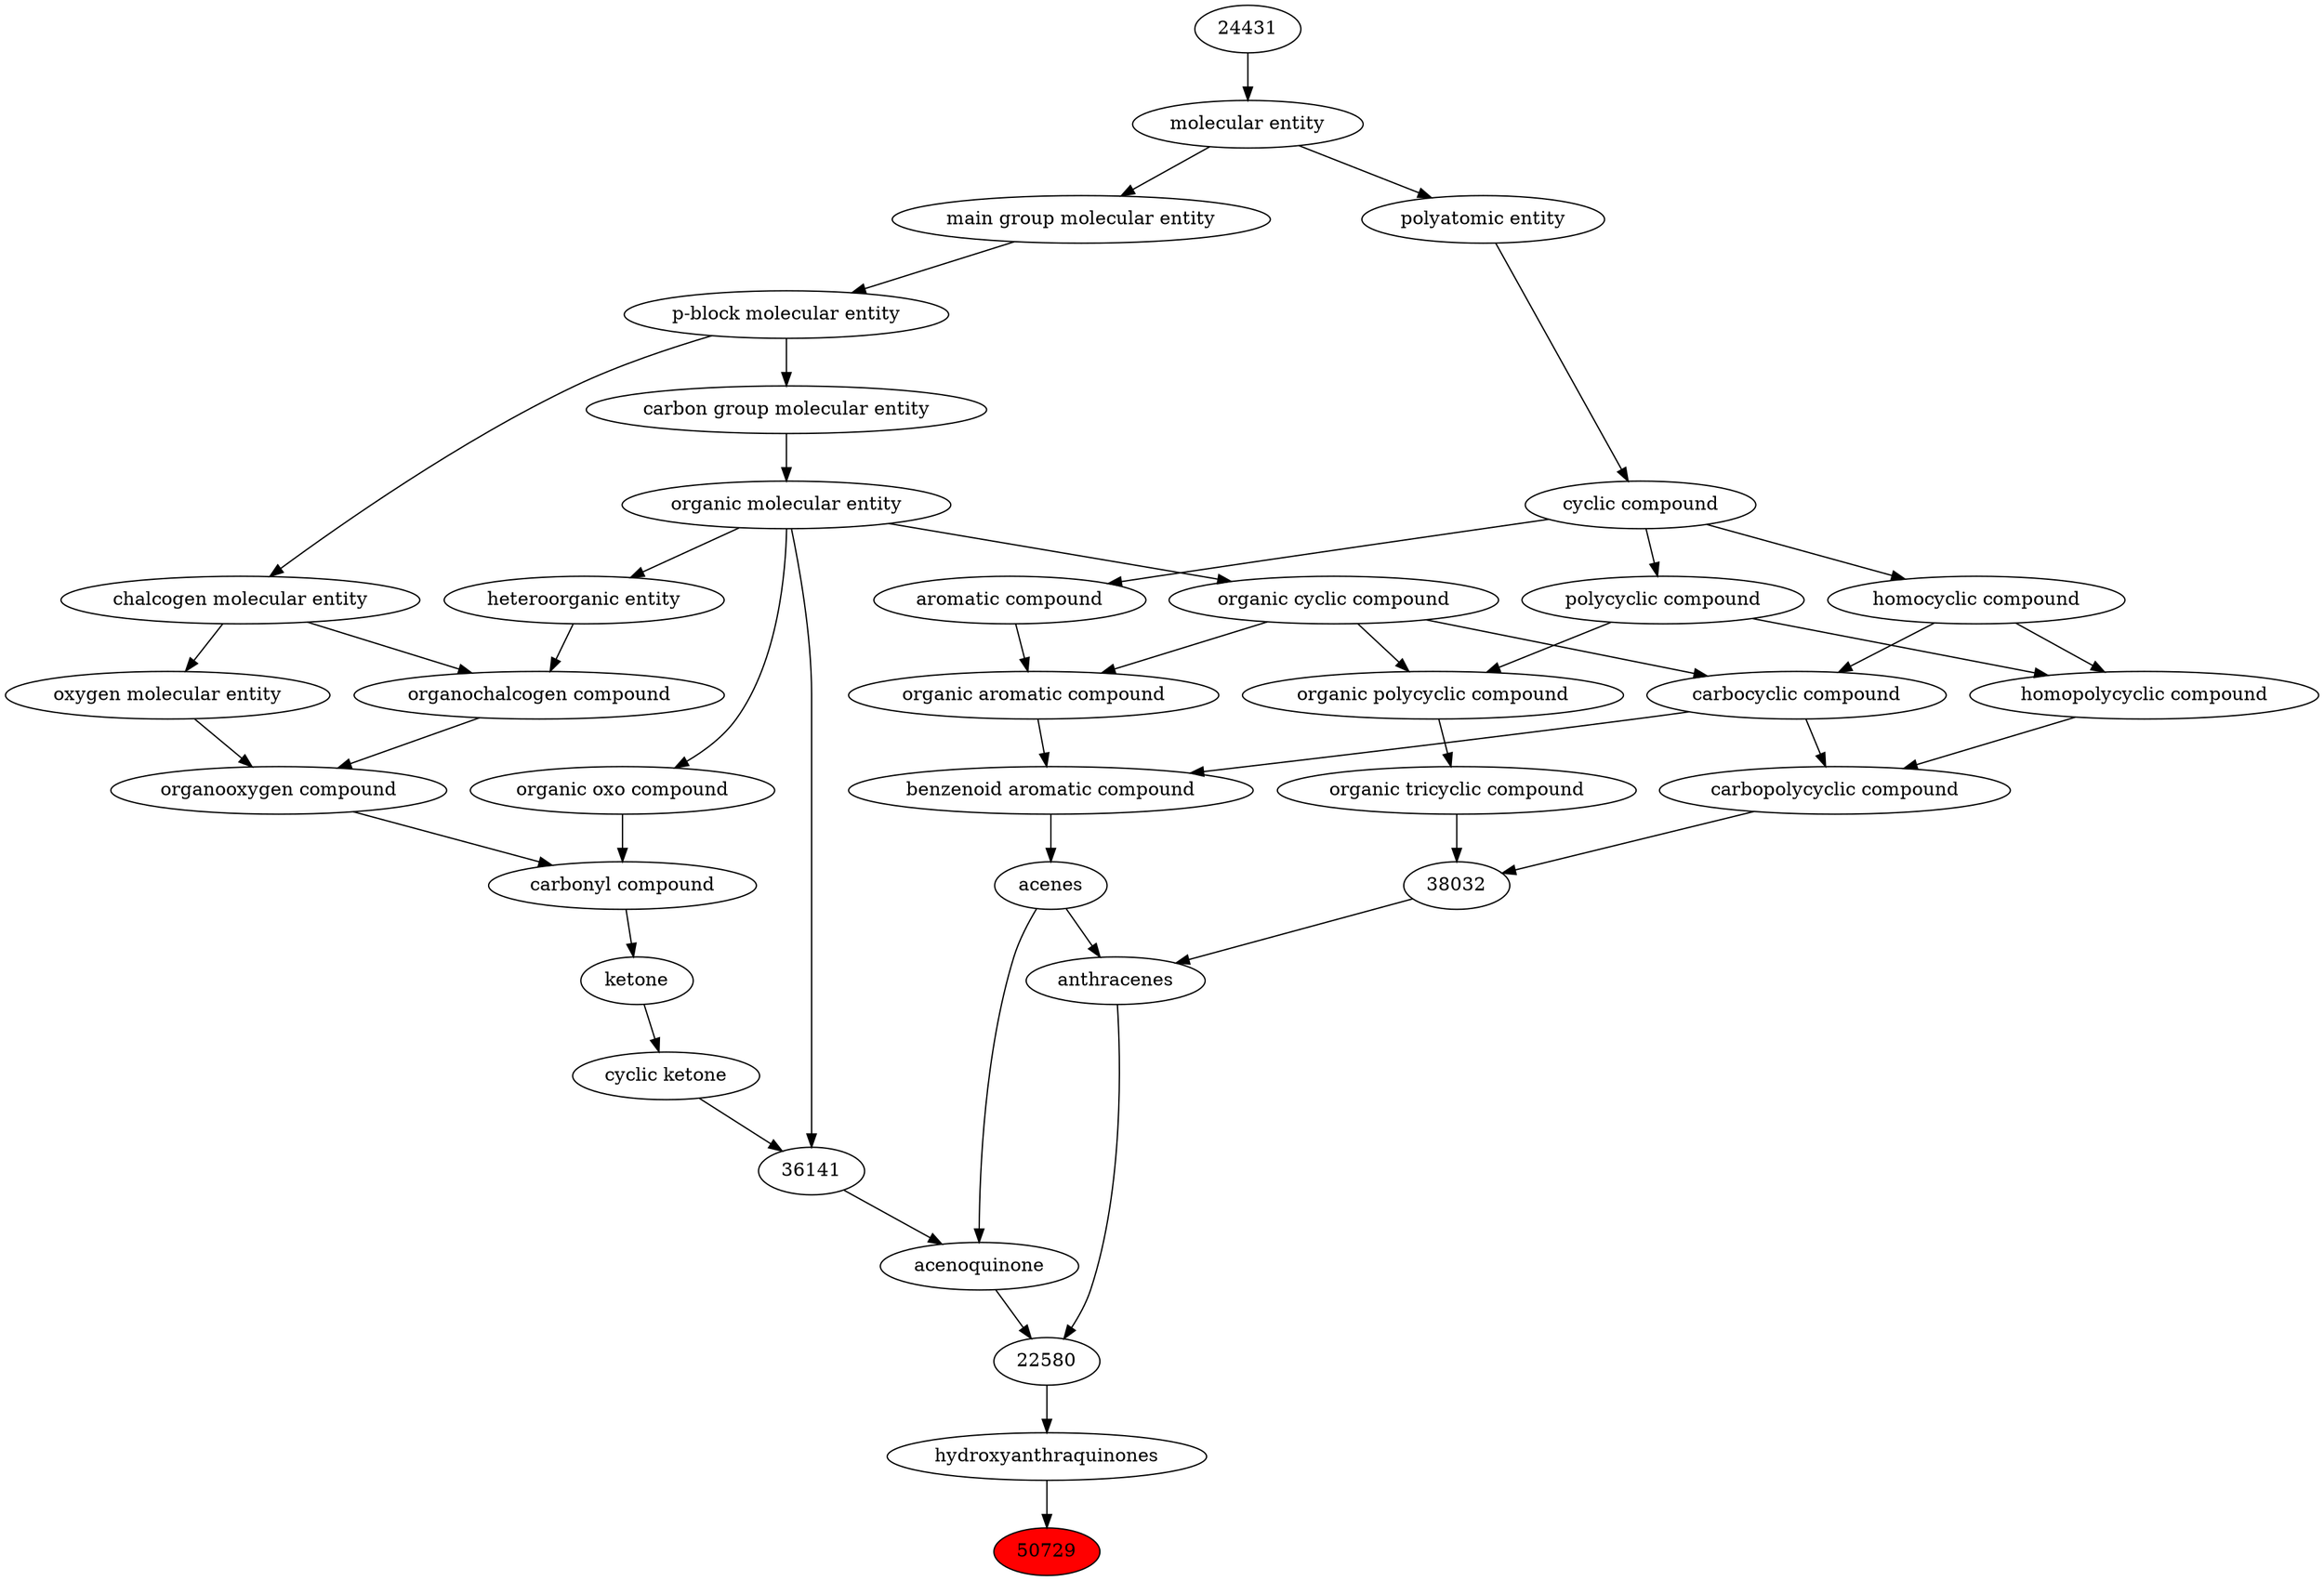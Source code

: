 digraph tree{ 
50729 [label="50729" fillcolor=red style=filled]
37485 -> 50729
37485 [label="hydroxyanthraquinones"]
22580 -> 37485
22580 [label="22580"]
46955 -> 22580
51285 -> 22580
46955 [label="anthracenes"]
38032 -> 46955
51269 -> 46955
51285 [label="acenoquinone"]
51269 -> 51285
36141 -> 51285
38032 [label="38032"]
35294 -> 38032
51959 -> 38032
51269 [label="acenes"]
33836 -> 51269
36141 [label="36141"]
50860 -> 36141
3992 -> 36141
35294 [label="carbopolycyclic compound"]
33598 -> 35294
35295 -> 35294
51959 [label="organic tricyclic compound"]
51958 -> 51959
33836 [label="benzenoid aromatic compound"]
33659 -> 33836
33598 -> 33836
50860 [label="organic molecular entity"]
33582 -> 50860
3992 [label="cyclic ketone"]
17087 -> 3992
33598 [label="carbocyclic compound"]
33832 -> 33598
33597 -> 33598
35295 [label="homopolycyclic compound"]
33635 -> 35295
33597 -> 35295
51958 [label="organic polycyclic compound"]
33832 -> 51958
33635 -> 51958
33659 [label="organic aromatic compound"]
33832 -> 33659
33655 -> 33659
33582 [label="carbon group molecular entity"]
33675 -> 33582
17087 [label="ketone"]
36586 -> 17087
33832 [label="organic cyclic compound"]
50860 -> 33832
33597 [label="homocyclic compound"]
33595 -> 33597
33635 [label="polycyclic compound"]
33595 -> 33635
33655 [label="aromatic compound"]
33595 -> 33655
33675 [label="p-block molecular entity"]
33579 -> 33675
36586 [label="carbonyl compound"]
36587 -> 36586
36963 -> 36586
33595 [label="cyclic compound"]
36357 -> 33595
33579 [label="main group molecular entity"]
23367 -> 33579
36587 [label="organic oxo compound"]
50860 -> 36587
36963 [label="organooxygen compound"]
36962 -> 36963
25806 -> 36963
36357 [label="polyatomic entity"]
23367 -> 36357
23367 [label="molecular entity"]
24431 -> 23367
36962 [label="organochalcogen compound"]
33285 -> 36962
33304 -> 36962
25806 [label="oxygen molecular entity"]
33304 -> 25806
24431 [label="24431"]
33285 [label="heteroorganic entity"]
50860 -> 33285
33304 [label="chalcogen molecular entity"]
33675 -> 33304
}